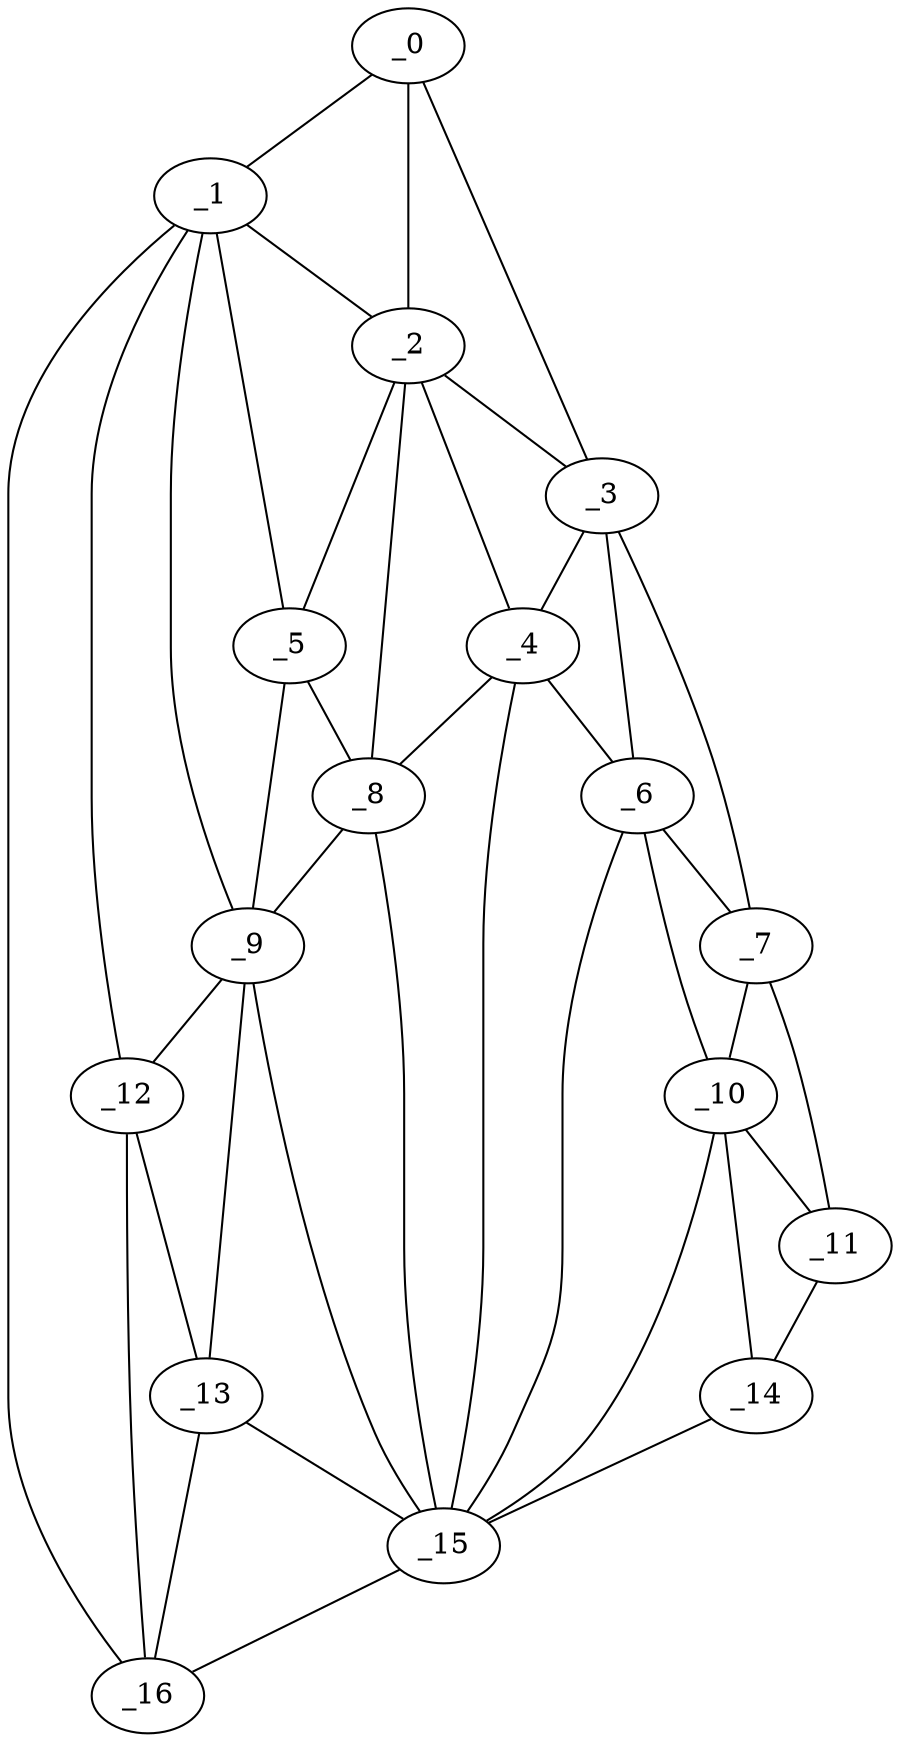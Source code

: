 graph "obj45__290.gxl" {
	_0	 [x=21,
		y=15];
	_1	 [x=61,
		y=7];
	_0 -- _1	 [valence=1];
	_2	 [x=77,
		y=66];
	_0 -- _2	 [valence=1];
	_3	 [x=78,
		y=93];
	_0 -- _3	 [valence=1];
	_1 -- _2	 [valence=2];
	_5	 [x=83,
		y=57];
	_1 -- _5	 [valence=1];
	_9	 [x=92,
		y=51];
	_1 -- _9	 [valence=2];
	_12	 [x=100,
		y=38];
	_1 -- _12	 [valence=2];
	_16	 [x=105,
		y=15];
	_1 -- _16	 [valence=1];
	_2 -- _3	 [valence=2];
	_4	 [x=81,
		y=83];
	_2 -- _4	 [valence=1];
	_2 -- _5	 [valence=2];
	_8	 [x=88,
		y=56];
	_2 -- _8	 [valence=2];
	_3 -- _4	 [valence=2];
	_6	 [x=83,
		y=91];
	_3 -- _6	 [valence=2];
	_7	 [x=84,
		y=101];
	_3 -- _7	 [valence=1];
	_4 -- _6	 [valence=2];
	_4 -- _8	 [valence=2];
	_15	 [x=104,
		y=98];
	_4 -- _15	 [valence=2];
	_5 -- _8	 [valence=1];
	_5 -- _9	 [valence=2];
	_6 -- _7	 [valence=2];
	_10	 [x=94,
		y=101];
	_6 -- _10	 [valence=2];
	_6 -- _15	 [valence=1];
	_7 -- _10	 [valence=1];
	_11	 [x=96,
		y=108];
	_7 -- _11	 [valence=1];
	_8 -- _9	 [valence=2];
	_8 -- _15	 [valence=2];
	_9 -- _12	 [valence=2];
	_13	 [x=100,
		y=45];
	_9 -- _13	 [valence=2];
	_9 -- _15	 [valence=2];
	_10 -- _11	 [valence=2];
	_14	 [x=101,
		y=102];
	_10 -- _14	 [valence=2];
	_10 -- _15	 [valence=2];
	_11 -- _14	 [valence=1];
	_12 -- _13	 [valence=1];
	_12 -- _16	 [valence=1];
	_13 -- _15	 [valence=1];
	_13 -- _16	 [valence=2];
	_14 -- _15	 [valence=1];
	_15 -- _16	 [valence=1];
}
